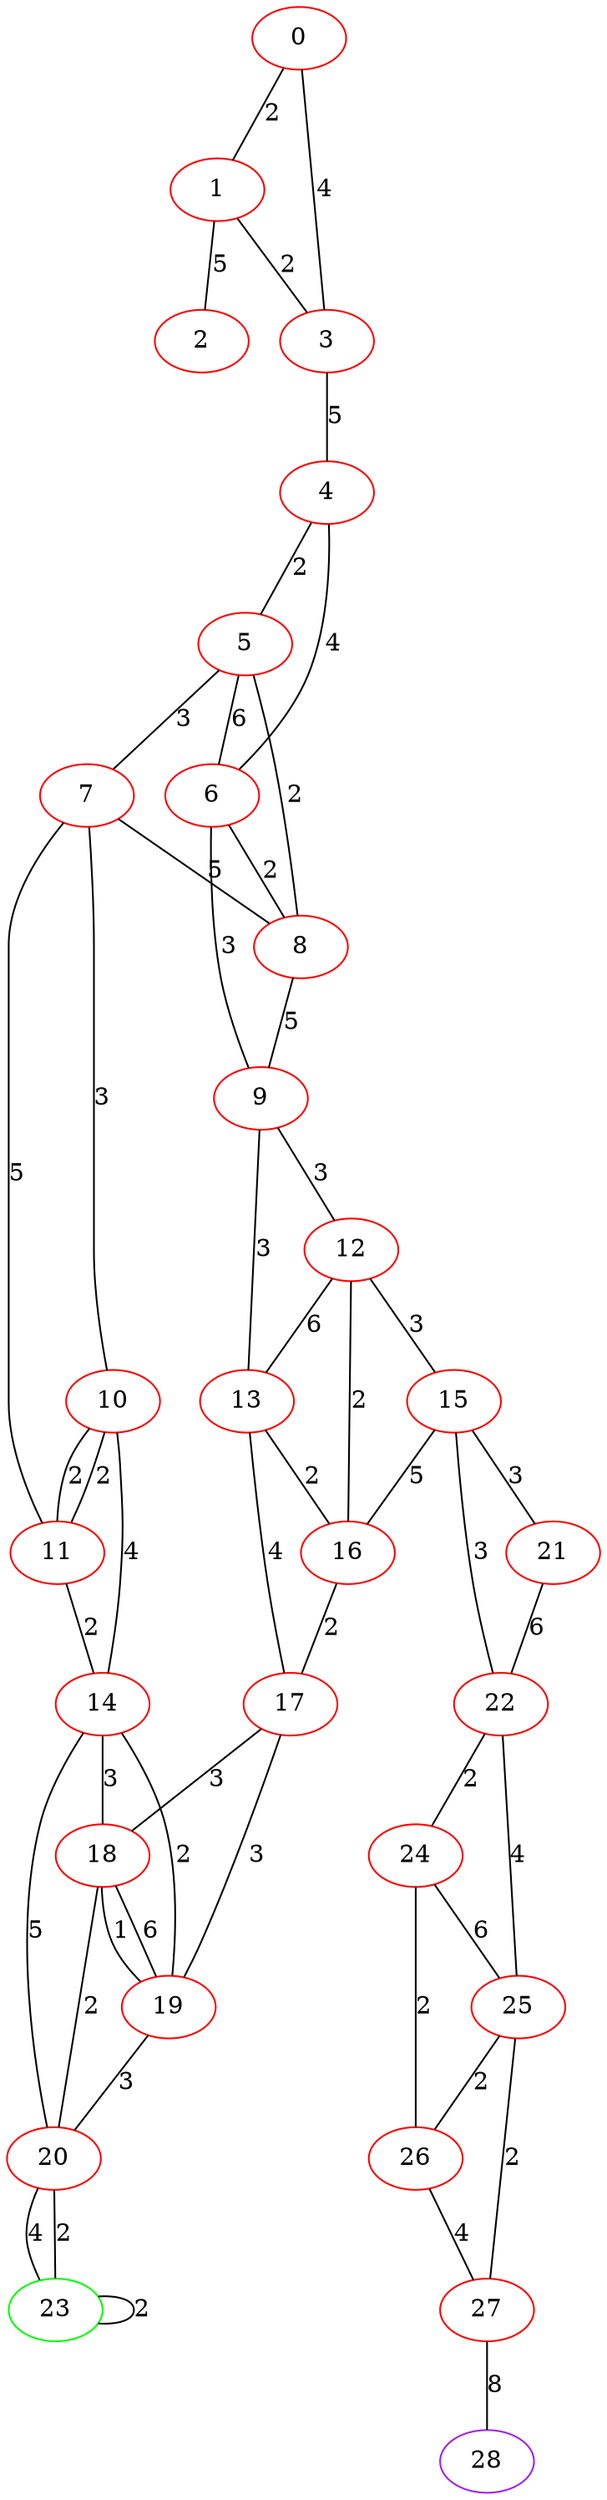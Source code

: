 graph "" {
0 [color=red, weight=1];
1 [color=red, weight=1];
2 [color=red, weight=1];
3 [color=red, weight=1];
4 [color=red, weight=1];
5 [color=red, weight=1];
6 [color=red, weight=1];
7 [color=red, weight=1];
8 [color=red, weight=1];
9 [color=red, weight=1];
10 [color=red, weight=1];
11 [color=red, weight=1];
12 [color=red, weight=1];
13 [color=red, weight=1];
14 [color=red, weight=1];
15 [color=red, weight=1];
16 [color=red, weight=1];
17 [color=red, weight=1];
18 [color=red, weight=1];
19 [color=red, weight=1];
20 [color=red, weight=1];
21 [color=red, weight=1];
22 [color=red, weight=1];
23 [color=green, weight=2];
24 [color=red, weight=1];
25 [color=red, weight=1];
26 [color=red, weight=1];
27 [color=red, weight=1];
28 [color=purple, weight=4];
0 -- 1  [key=0, label=2];
0 -- 3  [key=0, label=4];
1 -- 2  [key=0, label=5];
1 -- 3  [key=0, label=2];
3 -- 4  [key=0, label=5];
4 -- 5  [key=0, label=2];
4 -- 6  [key=0, label=4];
5 -- 8  [key=0, label=2];
5 -- 6  [key=0, label=6];
5 -- 7  [key=0, label=3];
6 -- 8  [key=0, label=2];
6 -- 9  [key=0, label=3];
7 -- 8  [key=0, label=5];
7 -- 10  [key=0, label=3];
7 -- 11  [key=0, label=5];
8 -- 9  [key=0, label=5];
9 -- 12  [key=0, label=3];
9 -- 13  [key=0, label=3];
10 -- 11  [key=0, label=2];
10 -- 11  [key=1, label=2];
10 -- 14  [key=0, label=4];
11 -- 14  [key=0, label=2];
12 -- 16  [key=0, label=2];
12 -- 13  [key=0, label=6];
12 -- 15  [key=0, label=3];
13 -- 16  [key=0, label=2];
13 -- 17  [key=0, label=4];
14 -- 18  [key=0, label=3];
14 -- 19  [key=0, label=2];
14 -- 20  [key=0, label=5];
15 -- 16  [key=0, label=5];
15 -- 21  [key=0, label=3];
15 -- 22  [key=0, label=3];
16 -- 17  [key=0, label=2];
17 -- 18  [key=0, label=3];
17 -- 19  [key=0, label=3];
18 -- 19  [key=0, label=1];
18 -- 19  [key=1, label=6];
18 -- 20  [key=0, label=2];
19 -- 20  [key=0, label=3];
20 -- 23  [key=0, label=4];
20 -- 23  [key=1, label=2];
21 -- 22  [key=0, label=6];
22 -- 24  [key=0, label=2];
22 -- 25  [key=0, label=4];
23 -- 23  [key=0, label=2];
24 -- 25  [key=0, label=6];
24 -- 26  [key=0, label=2];
25 -- 26  [key=0, label=2];
25 -- 27  [key=0, label=2];
26 -- 27  [key=0, label=4];
27 -- 28  [key=0, label=8];
}
